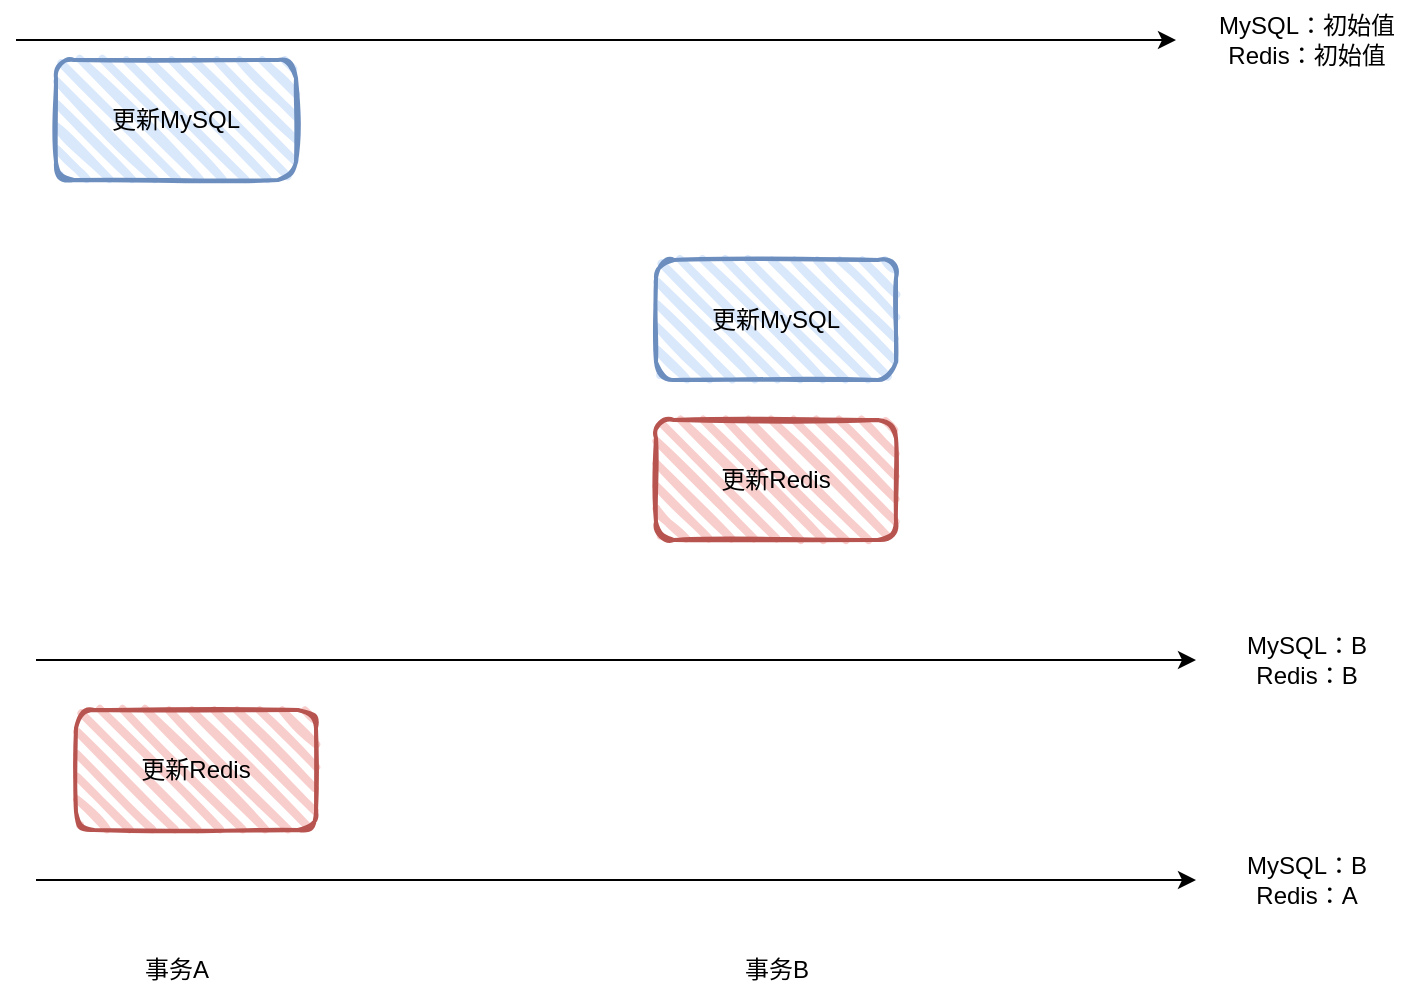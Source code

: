 <mxfile version="21.2.2" type="github">
  <diagram name="Page-1" id="74e2e168-ea6b-b213-b513-2b3c1d86103e">
    <mxGraphModel dx="1434" dy="764" grid="1" gridSize="10" guides="1" tooltips="1" connect="1" arrows="1" fold="1" page="1" pageScale="1" pageWidth="1100" pageHeight="850" background="none" math="0" shadow="0">
      <root>
        <mxCell id="0" />
        <mxCell id="1" parent="0" />
        <mxCell id="naNa9cX4PWFADqVANJjT-3" value="更新MySQL" style="rounded=1;whiteSpace=wrap;html=1;strokeWidth=2;fillWeight=4;hachureGap=8;hachureAngle=45;fillColor=#dae8fc;sketch=1;strokeColor=#6c8ebf;" vertex="1" parent="1">
          <mxGeometry x="530" y="140" width="120" height="60" as="geometry" />
        </mxCell>
        <mxCell id="naNa9cX4PWFADqVANJjT-4" value="更新Redis" style="rounded=1;whiteSpace=wrap;html=1;strokeWidth=2;fillWeight=4;hachureGap=8;hachureAngle=45;fillColor=#f8cecc;sketch=1;strokeColor=#b85450;" vertex="1" parent="1">
          <mxGeometry x="530" y="220" width="120" height="60" as="geometry" />
        </mxCell>
        <mxCell id="naNa9cX4PWFADqVANJjT-8" value="事务B" style="text;html=1;align=center;verticalAlign=middle;resizable=0;points=[];autosize=1;strokeColor=none;fillColor=none;" vertex="1" parent="1">
          <mxGeometry x="560" y="480" width="60" height="30" as="geometry" />
        </mxCell>
        <mxCell id="naNa9cX4PWFADqVANJjT-11" value="更新MySQL" style="rounded=1;whiteSpace=wrap;html=1;strokeWidth=2;fillWeight=4;hachureGap=8;hachureAngle=45;fillColor=#dae8fc;sketch=1;strokeColor=#6c8ebf;" vertex="1" parent="1">
          <mxGeometry x="230" y="40" width="120" height="60" as="geometry" />
        </mxCell>
        <mxCell id="naNa9cX4PWFADqVANJjT-12" value="更新Redis" style="rounded=1;whiteSpace=wrap;html=1;strokeWidth=2;fillWeight=4;hachureGap=8;hachureAngle=45;fillColor=#f8cecc;sketch=1;strokeColor=#b85450;" vertex="1" parent="1">
          <mxGeometry x="240" y="365" width="120" height="60" as="geometry" />
        </mxCell>
        <mxCell id="naNa9cX4PWFADqVANJjT-15" value="事务A" style="text;html=1;align=center;verticalAlign=middle;resizable=0;points=[];autosize=1;strokeColor=none;fillColor=none;" vertex="1" parent="1">
          <mxGeometry x="260" y="480" width="60" height="30" as="geometry" />
        </mxCell>
        <mxCell id="naNa9cX4PWFADqVANJjT-16" value="" style="endArrow=classic;html=1;rounded=0;" edge="1" parent="1">
          <mxGeometry width="50" height="50" relative="1" as="geometry">
            <mxPoint x="210" y="30" as="sourcePoint" />
            <mxPoint x="790" y="30" as="targetPoint" />
          </mxGeometry>
        </mxCell>
        <mxCell id="naNa9cX4PWFADqVANJjT-17" value="MySQL：初始值&lt;br&gt;Redis：初始值" style="text;html=1;align=center;verticalAlign=middle;resizable=0;points=[];autosize=1;strokeColor=none;fillColor=none;" vertex="1" parent="1">
          <mxGeometry x="800" y="10" width="110" height="40" as="geometry" />
        </mxCell>
        <mxCell id="naNa9cX4PWFADqVANJjT-18" value="" style="endArrow=classic;html=1;rounded=0;" edge="1" parent="1">
          <mxGeometry width="50" height="50" relative="1" as="geometry">
            <mxPoint x="220" y="340" as="sourcePoint" />
            <mxPoint x="800" y="340" as="targetPoint" />
          </mxGeometry>
        </mxCell>
        <mxCell id="naNa9cX4PWFADqVANJjT-19" value="MySQL：B&lt;br&gt;Redis：B" style="text;html=1;align=center;verticalAlign=middle;resizable=0;points=[];autosize=1;strokeColor=none;fillColor=none;" vertex="1" parent="1">
          <mxGeometry x="815" y="320" width="80" height="40" as="geometry" />
        </mxCell>
        <mxCell id="naNa9cX4PWFADqVANJjT-20" value="" style="endArrow=classic;html=1;rounded=0;" edge="1" parent="1">
          <mxGeometry width="50" height="50" relative="1" as="geometry">
            <mxPoint x="220" y="450" as="sourcePoint" />
            <mxPoint x="800" y="450" as="targetPoint" />
          </mxGeometry>
        </mxCell>
        <mxCell id="naNa9cX4PWFADqVANJjT-21" value="MySQL：B&lt;br&gt;Redis：A" style="text;html=1;align=center;verticalAlign=middle;resizable=0;points=[];autosize=1;strokeColor=none;fillColor=none;" vertex="1" parent="1">
          <mxGeometry x="815" y="430" width="80" height="40" as="geometry" />
        </mxCell>
      </root>
    </mxGraphModel>
  </diagram>
</mxfile>
